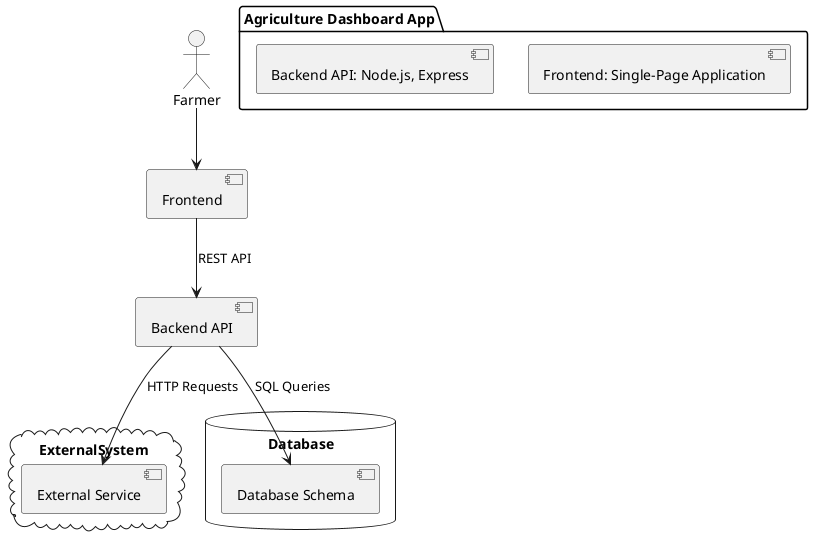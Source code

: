 @startuml 
actor Farmer 
actor ExternalSystem 

cloud ExternalSystem { 
    [External Service] 
} 

package "Agriculture Dashboard App" { 
    [Frontend: Single-Page Application] 
    [Backend API: Node.js, Express] 
} 

database "Database" { 
    [Database Schema] 
} 

Farmer --> [Frontend] 
[Frontend] --> [Backend API]: REST API 
[Backend API] --> [Database Schema]: SQL Queries 
[Backend API] --> [External Service]: HTTP Requests 
@enduml
